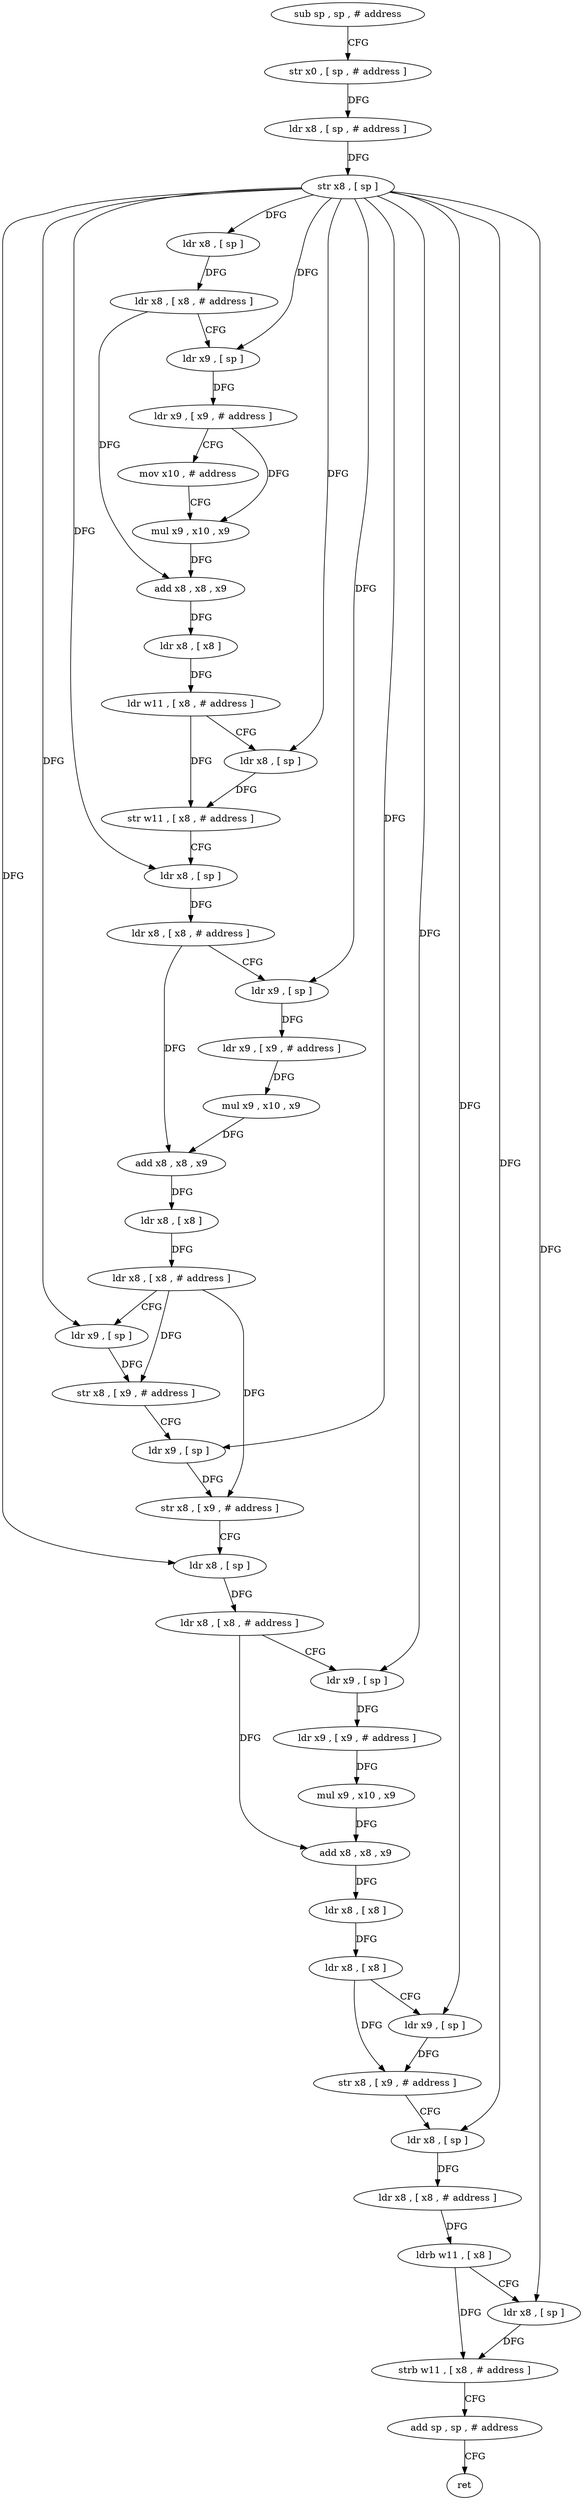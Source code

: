 digraph "func" {
"140936" [label = "sub sp , sp , # address" ]
"140940" [label = "str x0 , [ sp , # address ]" ]
"140944" [label = "ldr x8 , [ sp , # address ]" ]
"140948" [label = "str x8 , [ sp ]" ]
"140952" [label = "ldr x8 , [ sp ]" ]
"140956" [label = "ldr x8 , [ x8 , # address ]" ]
"140960" [label = "ldr x9 , [ sp ]" ]
"140964" [label = "ldr x9 , [ x9 , # address ]" ]
"140968" [label = "mov x10 , # address" ]
"140972" [label = "mul x9 , x10 , x9" ]
"140976" [label = "add x8 , x8 , x9" ]
"140980" [label = "ldr x8 , [ x8 ]" ]
"140984" [label = "ldr w11 , [ x8 , # address ]" ]
"140988" [label = "ldr x8 , [ sp ]" ]
"140992" [label = "str w11 , [ x8 , # address ]" ]
"140996" [label = "ldr x8 , [ sp ]" ]
"141000" [label = "ldr x8 , [ x8 , # address ]" ]
"141004" [label = "ldr x9 , [ sp ]" ]
"141008" [label = "ldr x9 , [ x9 , # address ]" ]
"141012" [label = "mul x9 , x10 , x9" ]
"141016" [label = "add x8 , x8 , x9" ]
"141020" [label = "ldr x8 , [ x8 ]" ]
"141024" [label = "ldr x8 , [ x8 , # address ]" ]
"141028" [label = "ldr x9 , [ sp ]" ]
"141032" [label = "str x8 , [ x9 , # address ]" ]
"141036" [label = "ldr x9 , [ sp ]" ]
"141040" [label = "str x8 , [ x9 , # address ]" ]
"141044" [label = "ldr x8 , [ sp ]" ]
"141048" [label = "ldr x8 , [ x8 , # address ]" ]
"141052" [label = "ldr x9 , [ sp ]" ]
"141056" [label = "ldr x9 , [ x9 , # address ]" ]
"141060" [label = "mul x9 , x10 , x9" ]
"141064" [label = "add x8 , x8 , x9" ]
"141068" [label = "ldr x8 , [ x8 ]" ]
"141072" [label = "ldr x8 , [ x8 ]" ]
"141076" [label = "ldr x9 , [ sp ]" ]
"141080" [label = "str x8 , [ x9 , # address ]" ]
"141084" [label = "ldr x8 , [ sp ]" ]
"141088" [label = "ldr x8 , [ x8 , # address ]" ]
"141092" [label = "ldrb w11 , [ x8 ]" ]
"141096" [label = "ldr x8 , [ sp ]" ]
"141100" [label = "strb w11 , [ x8 , # address ]" ]
"141104" [label = "add sp , sp , # address" ]
"141108" [label = "ret" ]
"140936" -> "140940" [ label = "CFG" ]
"140940" -> "140944" [ label = "DFG" ]
"140944" -> "140948" [ label = "DFG" ]
"140948" -> "140952" [ label = "DFG" ]
"140948" -> "140960" [ label = "DFG" ]
"140948" -> "140988" [ label = "DFG" ]
"140948" -> "140996" [ label = "DFG" ]
"140948" -> "141004" [ label = "DFG" ]
"140948" -> "141028" [ label = "DFG" ]
"140948" -> "141036" [ label = "DFG" ]
"140948" -> "141044" [ label = "DFG" ]
"140948" -> "141052" [ label = "DFG" ]
"140948" -> "141076" [ label = "DFG" ]
"140948" -> "141084" [ label = "DFG" ]
"140948" -> "141096" [ label = "DFG" ]
"140952" -> "140956" [ label = "DFG" ]
"140956" -> "140960" [ label = "CFG" ]
"140956" -> "140976" [ label = "DFG" ]
"140960" -> "140964" [ label = "DFG" ]
"140964" -> "140968" [ label = "CFG" ]
"140964" -> "140972" [ label = "DFG" ]
"140968" -> "140972" [ label = "CFG" ]
"140972" -> "140976" [ label = "DFG" ]
"140976" -> "140980" [ label = "DFG" ]
"140980" -> "140984" [ label = "DFG" ]
"140984" -> "140988" [ label = "CFG" ]
"140984" -> "140992" [ label = "DFG" ]
"140988" -> "140992" [ label = "DFG" ]
"140992" -> "140996" [ label = "CFG" ]
"140996" -> "141000" [ label = "DFG" ]
"141000" -> "141004" [ label = "CFG" ]
"141000" -> "141016" [ label = "DFG" ]
"141004" -> "141008" [ label = "DFG" ]
"141008" -> "141012" [ label = "DFG" ]
"141012" -> "141016" [ label = "DFG" ]
"141016" -> "141020" [ label = "DFG" ]
"141020" -> "141024" [ label = "DFG" ]
"141024" -> "141028" [ label = "CFG" ]
"141024" -> "141032" [ label = "DFG" ]
"141024" -> "141040" [ label = "DFG" ]
"141028" -> "141032" [ label = "DFG" ]
"141032" -> "141036" [ label = "CFG" ]
"141036" -> "141040" [ label = "DFG" ]
"141040" -> "141044" [ label = "CFG" ]
"141044" -> "141048" [ label = "DFG" ]
"141048" -> "141052" [ label = "CFG" ]
"141048" -> "141064" [ label = "DFG" ]
"141052" -> "141056" [ label = "DFG" ]
"141056" -> "141060" [ label = "DFG" ]
"141060" -> "141064" [ label = "DFG" ]
"141064" -> "141068" [ label = "DFG" ]
"141068" -> "141072" [ label = "DFG" ]
"141072" -> "141076" [ label = "CFG" ]
"141072" -> "141080" [ label = "DFG" ]
"141076" -> "141080" [ label = "DFG" ]
"141080" -> "141084" [ label = "CFG" ]
"141084" -> "141088" [ label = "DFG" ]
"141088" -> "141092" [ label = "DFG" ]
"141092" -> "141096" [ label = "CFG" ]
"141092" -> "141100" [ label = "DFG" ]
"141096" -> "141100" [ label = "DFG" ]
"141100" -> "141104" [ label = "CFG" ]
"141104" -> "141108" [ label = "CFG" ]
}
